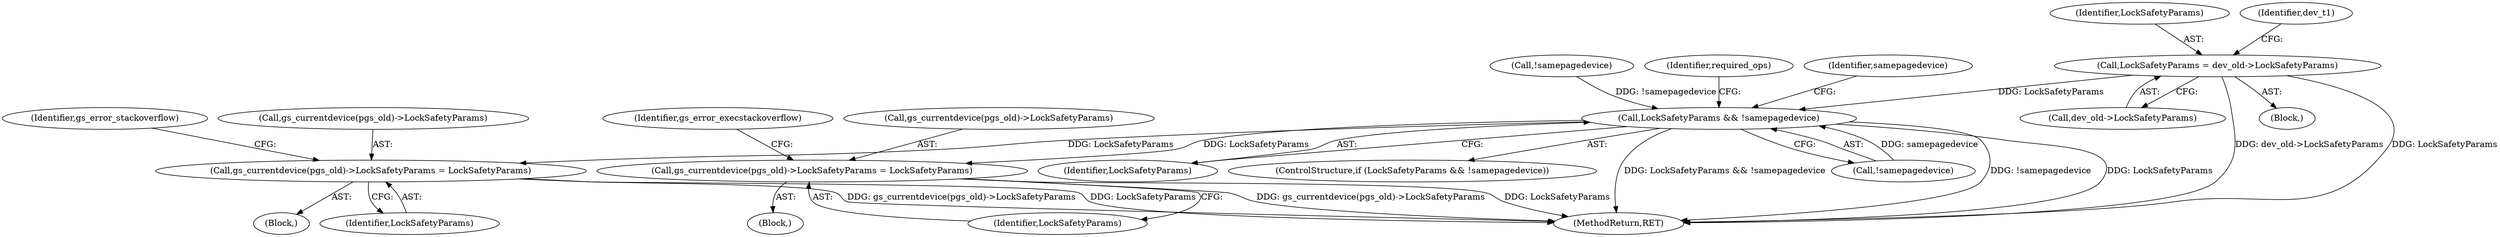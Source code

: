 digraph "0_ghostscript_aeea342904978c9fe17d85f4906a0f6fcce2d315@pointer" {
"1000137" [label="(Call,LockSafetyParams = dev_old->LockSafetyParams)"];
"1000187" [label="(Call,LockSafetyParams && !samepagedevice)"];
"1000211" [label="(Call,gs_currentdevice(pgs_old)->LockSafetyParams = LockSafetyParams)"];
"1000230" [label="(Call,gs_currentdevice(pgs_old)->LockSafetyParams = LockSafetyParams)"];
"1000139" [label="(Call,dev_old->LockSafetyParams)"];
"1000188" [label="(Identifier,LockSafetyParams)"];
"1000243" [label="(MethodReturn,RET)"];
"1000186" [label="(ControlStructure,if (LockSafetyParams && !samepagedevice))"];
"1000212" [label="(Call,gs_currentdevice(pgs_old)->LockSafetyParams)"];
"1000137" [label="(Call,LockSafetyParams = dev_old->LockSafetyParams)"];
"1000194" [label="(Identifier,required_ops)"];
"1000210" [label="(Block,)"];
"1000110" [label="(Block,)"];
"1000189" [label="(Call,!samepagedevice)"];
"1000138" [label="(Identifier,LockSafetyParams)"];
"1000216" [label="(Identifier,LockSafetyParams)"];
"1000230" [label="(Call,gs_currentdevice(pgs_old)->LockSafetyParams = LockSafetyParams)"];
"1000211" [label="(Call,gs_currentdevice(pgs_old)->LockSafetyParams = LockSafetyParams)"];
"1000237" [label="(Identifier,gs_error_execstackoverflow)"];
"1000229" [label="(Block,)"];
"1000240" [label="(Identifier,samepagedevice)"];
"1000187" [label="(Call,LockSafetyParams && !samepagedevice)"];
"1000235" [label="(Identifier,LockSafetyParams)"];
"1000152" [label="(Call,!samepagedevice)"];
"1000231" [label="(Call,gs_currentdevice(pgs_old)->LockSafetyParams)"];
"1000145" [label="(Identifier,dev_t1)"];
"1000218" [label="(Identifier,gs_error_stackoverflow)"];
"1000137" -> "1000110"  [label="AST: "];
"1000137" -> "1000139"  [label="CFG: "];
"1000138" -> "1000137"  [label="AST: "];
"1000139" -> "1000137"  [label="AST: "];
"1000145" -> "1000137"  [label="CFG: "];
"1000137" -> "1000243"  [label="DDG: dev_old->LockSafetyParams"];
"1000137" -> "1000243"  [label="DDG: LockSafetyParams"];
"1000137" -> "1000187"  [label="DDG: LockSafetyParams"];
"1000187" -> "1000186"  [label="AST: "];
"1000187" -> "1000188"  [label="CFG: "];
"1000187" -> "1000189"  [label="CFG: "];
"1000188" -> "1000187"  [label="AST: "];
"1000189" -> "1000187"  [label="AST: "];
"1000194" -> "1000187"  [label="CFG: "];
"1000240" -> "1000187"  [label="CFG: "];
"1000187" -> "1000243"  [label="DDG: LockSafetyParams"];
"1000187" -> "1000243"  [label="DDG: LockSafetyParams && !samepagedevice"];
"1000187" -> "1000243"  [label="DDG: !samepagedevice"];
"1000152" -> "1000187"  [label="DDG: !samepagedevice"];
"1000189" -> "1000187"  [label="DDG: samepagedevice"];
"1000187" -> "1000211"  [label="DDG: LockSafetyParams"];
"1000187" -> "1000230"  [label="DDG: LockSafetyParams"];
"1000211" -> "1000210"  [label="AST: "];
"1000211" -> "1000216"  [label="CFG: "];
"1000212" -> "1000211"  [label="AST: "];
"1000216" -> "1000211"  [label="AST: "];
"1000218" -> "1000211"  [label="CFG: "];
"1000211" -> "1000243"  [label="DDG: LockSafetyParams"];
"1000211" -> "1000243"  [label="DDG: gs_currentdevice(pgs_old)->LockSafetyParams"];
"1000230" -> "1000229"  [label="AST: "];
"1000230" -> "1000235"  [label="CFG: "];
"1000231" -> "1000230"  [label="AST: "];
"1000235" -> "1000230"  [label="AST: "];
"1000237" -> "1000230"  [label="CFG: "];
"1000230" -> "1000243"  [label="DDG: gs_currentdevice(pgs_old)->LockSafetyParams"];
"1000230" -> "1000243"  [label="DDG: LockSafetyParams"];
}

